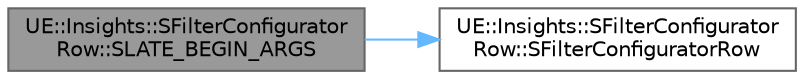 digraph "UE::Insights::SFilterConfiguratorRow::SLATE_BEGIN_ARGS"
{
 // INTERACTIVE_SVG=YES
 // LATEX_PDF_SIZE
  bgcolor="transparent";
  edge [fontname=Helvetica,fontsize=10,labelfontname=Helvetica,labelfontsize=10];
  node [fontname=Helvetica,fontsize=10,shape=box,height=0.2,width=0.4];
  rankdir="LR";
  Node1 [id="Node000001",label="UE::Insights::SFilterConfigurator\lRow::SLATE_BEGIN_ARGS",height=0.2,width=0.4,color="gray40", fillcolor="grey60", style="filled", fontcolor="black",tooltip=" "];
  Node1 -> Node2 [id="edge1_Node000001_Node000002",color="steelblue1",style="solid",tooltip=" "];
  Node2 [id="Node000002",label="UE::Insights::SFilterConfigurator\lRow::SFilterConfiguratorRow",height=0.2,width=0.4,color="grey40", fillcolor="white", style="filled",URL="$dd/df0/classUE_1_1Insights_1_1SFilterConfiguratorRow.html#af25495de74614d35a079a93ad182fb33",tooltip=" "];
}

